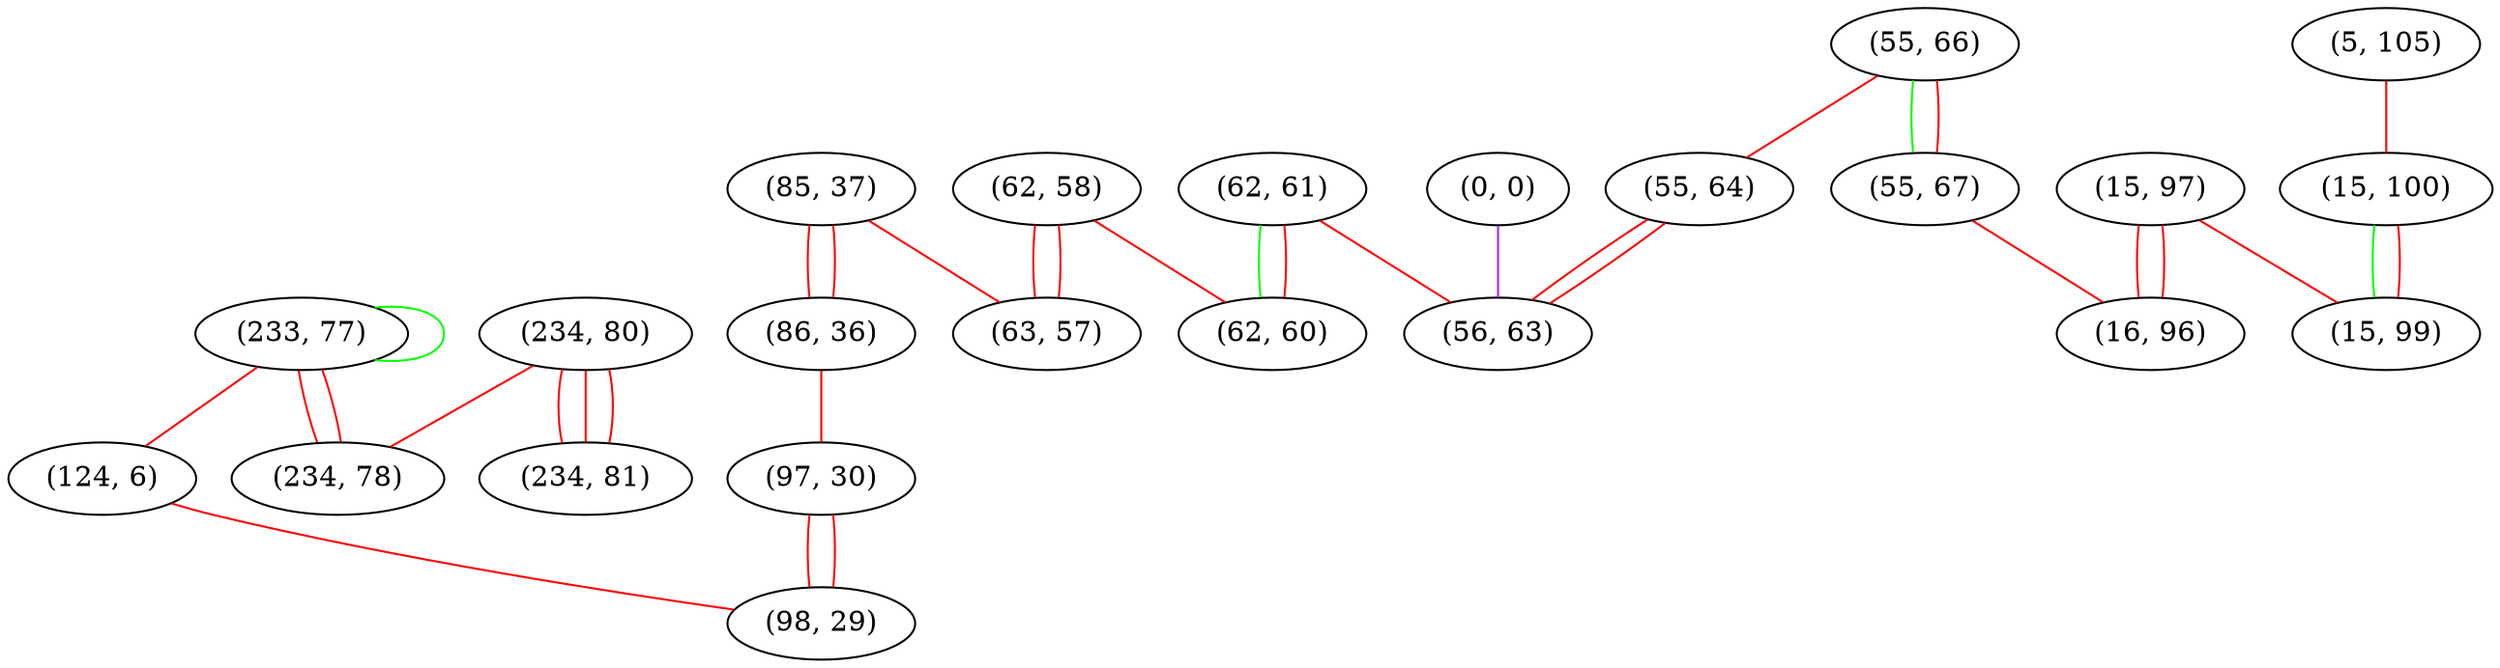 graph "" {
"(233, 77)";
"(234, 80)";
"(55, 66)";
"(234, 78)";
"(85, 37)";
"(124, 6)";
"(5, 105)";
"(234, 81)";
"(55, 67)";
"(0, 0)";
"(15, 97)";
"(86, 36)";
"(62, 58)";
"(55, 64)";
"(62, 61)";
"(15, 100)";
"(97, 30)";
"(56, 63)";
"(98, 29)";
"(15, 99)";
"(62, 60)";
"(16, 96)";
"(63, 57)";
"(233, 77)" -- "(233, 77)"  [color=green, key=0, weight=2];
"(233, 77)" -- "(234, 78)"  [color=red, key=0, weight=1];
"(233, 77)" -- "(234, 78)"  [color=red, key=1, weight=1];
"(233, 77)" -- "(124, 6)"  [color=red, key=0, weight=1];
"(234, 80)" -- "(234, 78)"  [color=red, key=0, weight=1];
"(234, 80)" -- "(234, 81)"  [color=red, key=0, weight=1];
"(234, 80)" -- "(234, 81)"  [color=red, key=1, weight=1];
"(234, 80)" -- "(234, 81)"  [color=red, key=2, weight=1];
"(55, 66)" -- "(55, 67)"  [color=green, key=0, weight=2];
"(55, 66)" -- "(55, 67)"  [color=red, key=1, weight=1];
"(55, 66)" -- "(55, 64)"  [color=red, key=0, weight=1];
"(85, 37)" -- "(86, 36)"  [color=red, key=0, weight=1];
"(85, 37)" -- "(86, 36)"  [color=red, key=1, weight=1];
"(85, 37)" -- "(63, 57)"  [color=red, key=0, weight=1];
"(124, 6)" -- "(98, 29)"  [color=red, key=0, weight=1];
"(5, 105)" -- "(15, 100)"  [color=red, key=0, weight=1];
"(55, 67)" -- "(16, 96)"  [color=red, key=0, weight=1];
"(0, 0)" -- "(56, 63)"  [color=purple, key=0, weight=4];
"(15, 97)" -- "(15, 99)"  [color=red, key=0, weight=1];
"(15, 97)" -- "(16, 96)"  [color=red, key=0, weight=1];
"(15, 97)" -- "(16, 96)"  [color=red, key=1, weight=1];
"(86, 36)" -- "(97, 30)"  [color=red, key=0, weight=1];
"(62, 58)" -- "(62, 60)"  [color=red, key=0, weight=1];
"(62, 58)" -- "(63, 57)"  [color=red, key=0, weight=1];
"(62, 58)" -- "(63, 57)"  [color=red, key=1, weight=1];
"(55, 64)" -- "(56, 63)"  [color=red, key=0, weight=1];
"(55, 64)" -- "(56, 63)"  [color=red, key=1, weight=1];
"(62, 61)" -- "(62, 60)"  [color=green, key=0, weight=2];
"(62, 61)" -- "(62, 60)"  [color=red, key=1, weight=1];
"(62, 61)" -- "(56, 63)"  [color=red, key=0, weight=1];
"(15, 100)" -- "(15, 99)"  [color=green, key=0, weight=2];
"(15, 100)" -- "(15, 99)"  [color=red, key=1, weight=1];
"(97, 30)" -- "(98, 29)"  [color=red, key=0, weight=1];
"(97, 30)" -- "(98, 29)"  [color=red, key=1, weight=1];
}
